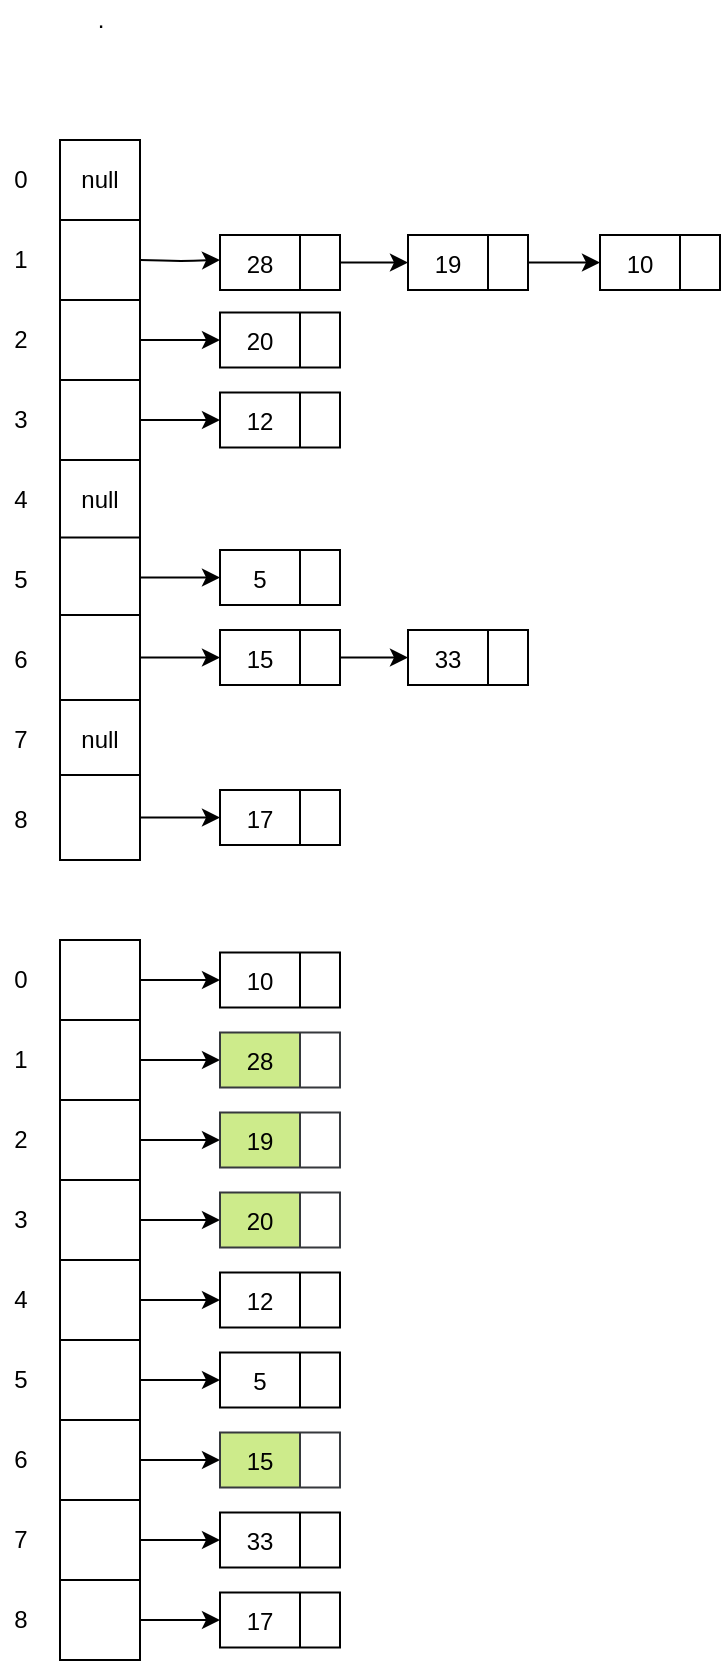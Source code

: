 <mxfile version="13.7.3" type="github">
  <diagram id="G9ClYqDsk0nMHyHUow-L" name="Page-1">
    <mxGraphModel dx="868" dy="428" grid="1" gridSize="10" guides="1" tooltips="1" connect="1" arrows="1" fold="1" page="1" pageScale="1" pageWidth="827" pageHeight="1169" math="0" shadow="0">
      <root>
        <mxCell id="0" />
        <mxCell id="1" parent="0" />
        <mxCell id="xWz8oCQroHI2pErNYsCc-118" value="" style="edgeStyle=orthogonalEdgeStyle;curved=0;rounded=1;sketch=0;orthogonalLoop=1;jettySize=auto;html=1;" edge="1" parent="1">
          <mxGeometry relative="1" as="geometry">
            <mxPoint x="280" y="420" as="sourcePoint" />
            <mxPoint x="320" y="420" as="targetPoint" />
          </mxGeometry>
        </mxCell>
        <mxCell id="xWz8oCQroHI2pErNYsCc-103" value="1" style="text;html=1;align=center;verticalAlign=middle;resizable=0;points=[];autosize=1;" vertex="1" parent="1">
          <mxGeometry x="210" y="410" width="20" height="20" as="geometry" />
        </mxCell>
        <mxCell id="xWz8oCQroHI2pErNYsCc-105" value="2" style="text;html=1;align=center;verticalAlign=middle;resizable=0;points=[];autosize=1;" vertex="1" parent="1">
          <mxGeometry x="210" y="450" width="20" height="20" as="geometry" />
        </mxCell>
        <mxCell id="xWz8oCQroHI2pErNYsCc-106" value="3" style="text;html=1;align=center;verticalAlign=middle;resizable=0;points=[];autosize=1;" vertex="1" parent="1">
          <mxGeometry x="210" y="490" width="20" height="20" as="geometry" />
        </mxCell>
        <mxCell id="xWz8oCQroHI2pErNYsCc-107" value="0" style="text;html=1;align=center;verticalAlign=middle;resizable=0;points=[];autosize=1;" vertex="1" parent="1">
          <mxGeometry x="210" y="370" width="20" height="20" as="geometry" />
        </mxCell>
        <mxCell id="xWz8oCQroHI2pErNYsCc-108" value="4" style="text;html=1;align=center;verticalAlign=middle;resizable=0;points=[];autosize=1;" vertex="1" parent="1">
          <mxGeometry x="210" y="530" width="20" height="20" as="geometry" />
        </mxCell>
        <mxCell id="xWz8oCQroHI2pErNYsCc-109" value="5" style="text;html=1;align=center;verticalAlign=middle;resizable=0;points=[];autosize=1;" vertex="1" parent="1">
          <mxGeometry x="210" y="570" width="20" height="20" as="geometry" />
        </mxCell>
        <mxCell id="xWz8oCQroHI2pErNYsCc-110" value="6" style="text;html=1;align=center;verticalAlign=middle;resizable=0;points=[];autosize=1;" vertex="1" parent="1">
          <mxGeometry x="210" y="610" width="20" height="20" as="geometry" />
        </mxCell>
        <mxCell id="xWz8oCQroHI2pErNYsCc-111" value="7" style="text;html=1;align=center;verticalAlign=middle;resizable=0;points=[];autosize=1;" vertex="1" parent="1">
          <mxGeometry x="210" y="650" width="20" height="20" as="geometry" />
        </mxCell>
        <mxCell id="xWz8oCQroHI2pErNYsCc-112" value="8" style="text;html=1;align=center;verticalAlign=middle;resizable=0;points=[];autosize=1;" vertex="1" parent="1">
          <mxGeometry x="210" y="690" width="20" height="20" as="geometry" />
        </mxCell>
        <mxCell id="xWz8oCQroHI2pErNYsCc-133" style="edgeStyle=orthogonalEdgeStyle;curved=0;rounded=1;sketch=0;orthogonalLoop=1;jettySize=auto;html=1;exitX=0.5;exitY=1;exitDx=0;exitDy=0;" edge="1" parent="1">
          <mxGeometry relative="1" as="geometry">
            <mxPoint x="360" y="435" as="sourcePoint" />
            <mxPoint x="360" y="435" as="targetPoint" />
          </mxGeometry>
        </mxCell>
        <mxCell id="xWz8oCQroHI2pErNYsCc-137" style="edgeStyle=orthogonalEdgeStyle;curved=0;rounded=1;sketch=0;orthogonalLoop=1;jettySize=auto;html=1;exitX=0.5;exitY=1;exitDx=0;exitDy=0;" edge="1" parent="1">
          <mxGeometry relative="1" as="geometry">
            <mxPoint x="360" y="473.75" as="sourcePoint" />
            <mxPoint x="360" y="473.75" as="targetPoint" />
          </mxGeometry>
        </mxCell>
        <mxCell id="xWz8oCQroHI2pErNYsCc-229" value="28" style="swimlane;fontStyle=0;childLayout=stackLayout;horizontal=1;startSize=40;fillColor=#ffffff;horizontalStack=0;resizeParent=1;resizeParentMax=0;resizeLast=0;collapsible=0;marginBottom=0;swimlaneFillColor=#ffffff;rounded=0;sketch=0;direction=south;" vertex="1" parent="1">
          <mxGeometry x="320" y="407.5" width="60" height="27.5" as="geometry" />
        </mxCell>
        <mxCell id="xWz8oCQroHI2pErNYsCc-291" style="edgeStyle=orthogonalEdgeStyle;curved=0;rounded=1;sketch=0;orthogonalLoop=1;jettySize=auto;html=1;entryX=0.5;entryY=0;entryDx=0;entryDy=0;" edge="1" parent="1" source="xWz8oCQroHI2pErNYsCc-231" target="xWz8oCQroHI2pErNYsCc-234">
          <mxGeometry relative="1" as="geometry" />
        </mxCell>
        <mxCell id="xWz8oCQroHI2pErNYsCc-231" value="19" style="swimlane;fontStyle=0;childLayout=stackLayout;horizontal=1;startSize=40;fillColor=#ffffff;horizontalStack=0;resizeParent=1;resizeParentMax=0;resizeLast=0;collapsible=0;marginBottom=0;swimlaneFillColor=#ffffff;rounded=0;sketch=0;direction=north;" vertex="1" parent="1">
          <mxGeometry x="414" y="407.5" width="60" height="27.5" as="geometry" />
        </mxCell>
        <mxCell id="xWz8oCQroHI2pErNYsCc-234" value="10" style="swimlane;fontStyle=0;childLayout=stackLayout;horizontal=1;startSize=40;fillColor=#ffffff;horizontalStack=0;resizeParent=1;resizeParentMax=0;resizeLast=0;collapsible=0;marginBottom=0;swimlaneFillColor=#ffffff;rounded=0;sketch=0;direction=north;" vertex="1" parent="1">
          <mxGeometry x="510" y="407.5" width="60" height="27.5" as="geometry" />
        </mxCell>
        <mxCell id="xWz8oCQroHI2pErNYsCc-238" value="20" style="swimlane;fontStyle=0;childLayout=stackLayout;horizontal=1;startSize=40;fillColor=#ffffff;horizontalStack=0;resizeParent=1;resizeParentMax=0;resizeLast=0;collapsible=0;marginBottom=0;swimlaneFillColor=#ffffff;rounded=0;sketch=0;direction=north;" vertex="1" parent="1">
          <mxGeometry x="320" y="446.25" width="60" height="27.5" as="geometry" />
        </mxCell>
        <mxCell id="xWz8oCQroHI2pErNYsCc-242" value="12" style="swimlane;fontStyle=0;childLayout=stackLayout;horizontal=1;startSize=40;fillColor=#ffffff;horizontalStack=0;resizeParent=1;resizeParentMax=0;resizeLast=0;collapsible=0;marginBottom=0;swimlaneFillColor=#ffffff;rounded=0;sketch=0;direction=north;" vertex="1" parent="1">
          <mxGeometry x="320" y="486.25" width="60" height="27.5" as="geometry" />
        </mxCell>
        <mxCell id="xWz8oCQroHI2pErNYsCc-246" value="5" style="swimlane;fontStyle=0;childLayout=stackLayout;horizontal=1;startSize=40;fillColor=#ffffff;horizontalStack=0;resizeParent=1;resizeParentMax=0;resizeLast=0;collapsible=0;marginBottom=0;swimlaneFillColor=#ffffff;rounded=0;sketch=0;direction=north;" vertex="1" parent="1">
          <mxGeometry x="320" y="565" width="60" height="27.5" as="geometry" />
        </mxCell>
        <mxCell id="xWz8oCQroHI2pErNYsCc-296" style="edgeStyle=orthogonalEdgeStyle;curved=0;rounded=1;sketch=0;orthogonalLoop=1;jettySize=auto;html=1;entryX=0.5;entryY=0;entryDx=0;entryDy=0;" edge="1" parent="1" source="xWz8oCQroHI2pErNYsCc-247" target="xWz8oCQroHI2pErNYsCc-248">
          <mxGeometry relative="1" as="geometry" />
        </mxCell>
        <mxCell id="xWz8oCQroHI2pErNYsCc-247" value="15" style="swimlane;fontStyle=0;childLayout=stackLayout;horizontal=1;startSize=40;fillColor=#ffffff;horizontalStack=0;resizeParent=1;resizeParentMax=0;resizeLast=0;collapsible=0;marginBottom=0;swimlaneFillColor=#ffffff;rounded=0;sketch=0;direction=north;" vertex="1" parent="1">
          <mxGeometry x="320" y="605" width="60" height="27.5" as="geometry" />
        </mxCell>
        <mxCell id="xWz8oCQroHI2pErNYsCc-248" value="33" style="swimlane;fontStyle=0;childLayout=stackLayout;horizontal=1;startSize=40;fillColor=#ffffff;horizontalStack=0;resizeParent=1;resizeParentMax=0;resizeLast=0;collapsible=0;marginBottom=0;swimlaneFillColor=#ffffff;rounded=0;sketch=0;direction=north;" vertex="1" parent="1">
          <mxGeometry x="414" y="605" width="60" height="27.5" as="geometry" />
        </mxCell>
        <mxCell id="xWz8oCQroHI2pErNYsCc-173" value="0" style="text;html=1;align=center;verticalAlign=middle;resizable=0;points=[];autosize=1;" vertex="1" parent="1">
          <mxGeometry x="210" y="770" width="20" height="20" as="geometry" />
        </mxCell>
        <mxCell id="xWz8oCQroHI2pErNYsCc-174" value="1" style="text;html=1;align=center;verticalAlign=middle;resizable=0;points=[];autosize=1;" vertex="1" parent="1">
          <mxGeometry x="210" y="810" width="20" height="20" as="geometry" />
        </mxCell>
        <mxCell id="xWz8oCQroHI2pErNYsCc-175" value="2" style="text;html=1;align=center;verticalAlign=middle;resizable=0;points=[];autosize=1;" vertex="1" parent="1">
          <mxGeometry x="210" y="850" width="20" height="20" as="geometry" />
        </mxCell>
        <mxCell id="xWz8oCQroHI2pErNYsCc-176" value="3" style="text;html=1;align=center;verticalAlign=middle;resizable=0;points=[];autosize=1;" vertex="1" parent="1">
          <mxGeometry x="210" y="890" width="20" height="20" as="geometry" />
        </mxCell>
        <mxCell id="xWz8oCQroHI2pErNYsCc-177" value="4" style="text;html=1;align=center;verticalAlign=middle;resizable=0;points=[];autosize=1;" vertex="1" parent="1">
          <mxGeometry x="210" y="930" width="20" height="20" as="geometry" />
        </mxCell>
        <mxCell id="xWz8oCQroHI2pErNYsCc-178" value="5" style="text;html=1;align=center;verticalAlign=middle;resizable=0;points=[];autosize=1;" vertex="1" parent="1">
          <mxGeometry x="210" y="970" width="20" height="20" as="geometry" />
        </mxCell>
        <mxCell id="xWz8oCQroHI2pErNYsCc-180" value="6" style="text;html=1;align=center;verticalAlign=middle;resizable=0;points=[];autosize=1;" vertex="1" parent="1">
          <mxGeometry x="210" y="1010" width="20" height="20" as="geometry" />
        </mxCell>
        <mxCell id="xWz8oCQroHI2pErNYsCc-181" value="7" style="text;html=1;align=center;verticalAlign=middle;resizable=0;points=[];autosize=1;" vertex="1" parent="1">
          <mxGeometry x="210" y="1050" width="20" height="20" as="geometry" />
        </mxCell>
        <mxCell id="xWz8oCQroHI2pErNYsCc-182" value="8" style="text;html=1;align=center;verticalAlign=middle;resizable=0;points=[];autosize=1;" vertex="1" parent="1">
          <mxGeometry x="210" y="1090" width="20" height="20" as="geometry" />
        </mxCell>
        <mxCell id="xWz8oCQroHI2pErNYsCc-212" value="" style="edgeStyle=orthogonalEdgeStyle;curved=0;rounded=1;sketch=0;orthogonalLoop=1;jettySize=auto;html=1;" edge="1" parent="1" source="xWz8oCQroHI2pErNYsCc-213" target="xWz8oCQroHI2pErNYsCc-215">
          <mxGeometry relative="1" as="geometry" />
        </mxCell>
        <mxCell id="xWz8oCQroHI2pErNYsCc-213" value="null" style="rounded=0;whiteSpace=wrap;html=1;sketch=0;" vertex="1" parent="1">
          <mxGeometry x="240" y="360" width="40" height="40" as="geometry" />
        </mxCell>
        <mxCell id="xWz8oCQroHI2pErNYsCc-214" value="" style="edgeStyle=orthogonalEdgeStyle;curved=0;rounded=1;sketch=0;orthogonalLoop=1;jettySize=auto;html=1;" edge="1" parent="1" source="xWz8oCQroHI2pErNYsCc-215" target="xWz8oCQroHI2pErNYsCc-217">
          <mxGeometry relative="1" as="geometry" />
        </mxCell>
        <mxCell id="xWz8oCQroHI2pErNYsCc-215" value="" style="rounded=0;whiteSpace=wrap;html=1;sketch=0;" vertex="1" parent="1">
          <mxGeometry x="240" y="400" width="40" height="40" as="geometry" />
        </mxCell>
        <mxCell id="xWz8oCQroHI2pErNYsCc-216" value="" style="edgeStyle=orthogonalEdgeStyle;curved=0;rounded=1;sketch=0;orthogonalLoop=1;jettySize=auto;html=1;" edge="1" parent="1" source="xWz8oCQroHI2pErNYsCc-217" target="xWz8oCQroHI2pErNYsCc-219">
          <mxGeometry relative="1" as="geometry" />
        </mxCell>
        <mxCell id="xWz8oCQroHI2pErNYsCc-289" style="edgeStyle=orthogonalEdgeStyle;curved=0;rounded=1;sketch=0;orthogonalLoop=1;jettySize=auto;html=1;entryX=0.5;entryY=0;entryDx=0;entryDy=0;" edge="1" parent="1" source="xWz8oCQroHI2pErNYsCc-217" target="xWz8oCQroHI2pErNYsCc-238">
          <mxGeometry relative="1" as="geometry" />
        </mxCell>
        <mxCell id="xWz8oCQroHI2pErNYsCc-217" value="" style="rounded=0;whiteSpace=wrap;html=1;sketch=0;" vertex="1" parent="1">
          <mxGeometry x="240" y="440" width="40" height="40" as="geometry" />
        </mxCell>
        <mxCell id="xWz8oCQroHI2pErNYsCc-218" value="" style="edgeStyle=orthogonalEdgeStyle;curved=0;rounded=1;sketch=0;orthogonalLoop=1;jettySize=auto;html=1;" edge="1" parent="1" source="xWz8oCQroHI2pErNYsCc-219" target="xWz8oCQroHI2pErNYsCc-221">
          <mxGeometry relative="1" as="geometry" />
        </mxCell>
        <mxCell id="xWz8oCQroHI2pErNYsCc-292" style="edgeStyle=orthogonalEdgeStyle;curved=0;rounded=1;sketch=0;orthogonalLoop=1;jettySize=auto;html=1;entryX=0.5;entryY=0;entryDx=0;entryDy=0;" edge="1" parent="1" source="xWz8oCQroHI2pErNYsCc-219" target="xWz8oCQroHI2pErNYsCc-242">
          <mxGeometry relative="1" as="geometry" />
        </mxCell>
        <mxCell id="xWz8oCQroHI2pErNYsCc-219" value="" style="rounded=0;whiteSpace=wrap;html=1;sketch=0;" vertex="1" parent="1">
          <mxGeometry x="240" y="480" width="40" height="40" as="geometry" />
        </mxCell>
        <mxCell id="xWz8oCQroHI2pErNYsCc-220" value="" style="edgeStyle=orthogonalEdgeStyle;curved=0;rounded=1;sketch=0;orthogonalLoop=1;jettySize=auto;html=1;" edge="1" parent="1" source="xWz8oCQroHI2pErNYsCc-221" target="xWz8oCQroHI2pErNYsCc-223">
          <mxGeometry relative="1" as="geometry" />
        </mxCell>
        <mxCell id="xWz8oCQroHI2pErNYsCc-221" value="null" style="rounded=0;whiteSpace=wrap;html=1;sketch=0;" vertex="1" parent="1">
          <mxGeometry x="240" y="520" width="40" height="40" as="geometry" />
        </mxCell>
        <mxCell id="xWz8oCQroHI2pErNYsCc-222" value="" style="edgeStyle=orthogonalEdgeStyle;curved=0;rounded=1;sketch=0;orthogonalLoop=1;jettySize=auto;html=1;" edge="1" parent="1" source="xWz8oCQroHI2pErNYsCc-223" target="xWz8oCQroHI2pErNYsCc-225">
          <mxGeometry relative="1" as="geometry" />
        </mxCell>
        <mxCell id="xWz8oCQroHI2pErNYsCc-293" style="edgeStyle=orthogonalEdgeStyle;curved=0;rounded=1;sketch=0;orthogonalLoop=1;jettySize=auto;html=1;entryX=0.5;entryY=0;entryDx=0;entryDy=0;" edge="1" parent="1" source="xWz8oCQroHI2pErNYsCc-223" target="xWz8oCQroHI2pErNYsCc-246">
          <mxGeometry relative="1" as="geometry" />
        </mxCell>
        <mxCell id="xWz8oCQroHI2pErNYsCc-223" value="" style="rounded=0;whiteSpace=wrap;html=1;sketch=0;" vertex="1" parent="1">
          <mxGeometry x="240" y="558.75" width="40" height="40" as="geometry" />
        </mxCell>
        <mxCell id="xWz8oCQroHI2pErNYsCc-224" value="" style="edgeStyle=orthogonalEdgeStyle;curved=0;rounded=1;sketch=0;orthogonalLoop=1;jettySize=auto;html=1;" edge="1" parent="1" source="xWz8oCQroHI2pErNYsCc-225" target="xWz8oCQroHI2pErNYsCc-227">
          <mxGeometry relative="1" as="geometry" />
        </mxCell>
        <mxCell id="xWz8oCQroHI2pErNYsCc-294" style="edgeStyle=orthogonalEdgeStyle;curved=0;rounded=1;sketch=0;orthogonalLoop=1;jettySize=auto;html=1;entryX=0.5;entryY=0;entryDx=0;entryDy=0;" edge="1" parent="1" source="xWz8oCQroHI2pErNYsCc-225" target="xWz8oCQroHI2pErNYsCc-247">
          <mxGeometry relative="1" as="geometry" />
        </mxCell>
        <mxCell id="xWz8oCQroHI2pErNYsCc-225" value="" style="rounded=0;whiteSpace=wrap;html=1;sketch=0;" vertex="1" parent="1">
          <mxGeometry x="240" y="597.5" width="40" height="42.5" as="geometry" />
        </mxCell>
        <mxCell id="xWz8oCQroHI2pErNYsCc-226" value="" style="edgeStyle=orthogonalEdgeStyle;curved=0;rounded=1;sketch=0;orthogonalLoop=1;jettySize=auto;html=1;" edge="1" parent="1" source="xWz8oCQroHI2pErNYsCc-227" target="xWz8oCQroHI2pErNYsCc-228">
          <mxGeometry relative="1" as="geometry" />
        </mxCell>
        <mxCell id="xWz8oCQroHI2pErNYsCc-227" value="null" style="rounded=0;whiteSpace=wrap;html=1;sketch=0;" vertex="1" parent="1">
          <mxGeometry x="240" y="640" width="40" height="40" as="geometry" />
        </mxCell>
        <mxCell id="xWz8oCQroHI2pErNYsCc-295" style="edgeStyle=orthogonalEdgeStyle;curved=0;rounded=1;sketch=0;orthogonalLoop=1;jettySize=auto;html=1;entryX=0.5;entryY=0;entryDx=0;entryDy=0;" edge="1" parent="1" source="xWz8oCQroHI2pErNYsCc-228" target="xWz8oCQroHI2pErNYsCc-250">
          <mxGeometry relative="1" as="geometry" />
        </mxCell>
        <mxCell id="xWz8oCQroHI2pErNYsCc-228" value="" style="rounded=0;whiteSpace=wrap;html=1;sketch=0;" vertex="1" parent="1">
          <mxGeometry x="240" y="677.5" width="40" height="42.5" as="geometry" />
        </mxCell>
        <mxCell id="xWz8oCQroHI2pErNYsCc-290" style="edgeStyle=orthogonalEdgeStyle;curved=0;rounded=1;sketch=0;orthogonalLoop=1;jettySize=auto;html=1;entryX=0.5;entryY=0;entryDx=0;entryDy=0;" edge="1" parent="1" source="xWz8oCQroHI2pErNYsCc-236" target="xWz8oCQroHI2pErNYsCc-231">
          <mxGeometry relative="1" as="geometry" />
        </mxCell>
        <mxCell id="xWz8oCQroHI2pErNYsCc-236" value="28" style="swimlane;fontStyle=0;childLayout=stackLayout;horizontal=1;startSize=40;fillColor=#ffffff;horizontalStack=0;resizeParent=1;resizeParentMax=0;resizeLast=0;collapsible=0;marginBottom=0;swimlaneFillColor=#ffffff;rounded=0;sketch=0;direction=north;" vertex="1" parent="1">
          <mxGeometry x="320" y="407.5" width="60" height="27.5" as="geometry" />
        </mxCell>
        <mxCell id="xWz8oCQroHI2pErNYsCc-250" value="17" style="swimlane;fontStyle=0;childLayout=stackLayout;horizontal=1;startSize=40;fillColor=#ffffff;horizontalStack=0;resizeParent=1;resizeParentMax=0;resizeLast=0;collapsible=0;marginBottom=0;swimlaneFillColor=#ffffff;rounded=0;sketch=0;direction=north;" vertex="1" parent="1">
          <mxGeometry x="320" y="685" width="60" height="27.5" as="geometry" />
        </mxCell>
        <mxCell id="xWz8oCQroHI2pErNYsCc-263" value="" style="edgeStyle=orthogonalEdgeStyle;curved=0;rounded=1;sketch=0;orthogonalLoop=1;jettySize=auto;html=1;" edge="1" parent="1" source="xWz8oCQroHI2pErNYsCc-264" target="xWz8oCQroHI2pErNYsCc-266">
          <mxGeometry relative="1" as="geometry" />
        </mxCell>
        <mxCell id="xWz8oCQroHI2pErNYsCc-305" style="edgeStyle=orthogonalEdgeStyle;curved=0;rounded=1;sketch=0;orthogonalLoop=1;jettySize=auto;html=1;entryX=0.5;entryY=0;entryDx=0;entryDy=0;" edge="1" parent="1" source="xWz8oCQroHI2pErNYsCc-264" target="xWz8oCQroHI2pErNYsCc-280">
          <mxGeometry relative="1" as="geometry" />
        </mxCell>
        <mxCell id="xWz8oCQroHI2pErNYsCc-264" value="" style="rounded=0;whiteSpace=wrap;html=1;sketch=0;" vertex="1" parent="1">
          <mxGeometry x="240" y="760" width="40" height="40" as="geometry" />
        </mxCell>
        <mxCell id="xWz8oCQroHI2pErNYsCc-265" value="" style="edgeStyle=orthogonalEdgeStyle;curved=0;rounded=1;sketch=0;orthogonalLoop=1;jettySize=auto;html=1;" edge="1" parent="1" source="xWz8oCQroHI2pErNYsCc-266" target="xWz8oCQroHI2pErNYsCc-268">
          <mxGeometry relative="1" as="geometry" />
        </mxCell>
        <mxCell id="xWz8oCQroHI2pErNYsCc-306" style="edgeStyle=orthogonalEdgeStyle;curved=0;rounded=1;sketch=0;orthogonalLoop=1;jettySize=auto;html=1;entryX=0.5;entryY=0;entryDx=0;entryDy=0;" edge="1" parent="1" source="xWz8oCQroHI2pErNYsCc-266" target="xWz8oCQroHI2pErNYsCc-281">
          <mxGeometry relative="1" as="geometry" />
        </mxCell>
        <mxCell id="xWz8oCQroHI2pErNYsCc-266" value="" style="rounded=0;whiteSpace=wrap;html=1;sketch=0;" vertex="1" parent="1">
          <mxGeometry x="240" y="800" width="40" height="40" as="geometry" />
        </mxCell>
        <mxCell id="xWz8oCQroHI2pErNYsCc-267" value="" style="edgeStyle=orthogonalEdgeStyle;curved=0;rounded=1;sketch=0;orthogonalLoop=1;jettySize=auto;html=1;" edge="1" parent="1" source="xWz8oCQroHI2pErNYsCc-268" target="xWz8oCQroHI2pErNYsCc-270">
          <mxGeometry relative="1" as="geometry" />
        </mxCell>
        <mxCell id="xWz8oCQroHI2pErNYsCc-307" style="edgeStyle=orthogonalEdgeStyle;curved=0;rounded=1;sketch=0;orthogonalLoop=1;jettySize=auto;html=1;entryX=0.5;entryY=0;entryDx=0;entryDy=0;" edge="1" parent="1" source="xWz8oCQroHI2pErNYsCc-268" target="xWz8oCQroHI2pErNYsCc-282">
          <mxGeometry relative="1" as="geometry" />
        </mxCell>
        <mxCell id="xWz8oCQroHI2pErNYsCc-268" value="" style="rounded=0;whiteSpace=wrap;html=1;sketch=0;" vertex="1" parent="1">
          <mxGeometry x="240" y="840" width="40" height="40" as="geometry" />
        </mxCell>
        <mxCell id="xWz8oCQroHI2pErNYsCc-269" value="" style="edgeStyle=orthogonalEdgeStyle;curved=0;rounded=1;sketch=0;orthogonalLoop=1;jettySize=auto;html=1;" edge="1" parent="1" source="xWz8oCQroHI2pErNYsCc-270" target="xWz8oCQroHI2pErNYsCc-272">
          <mxGeometry relative="1" as="geometry" />
        </mxCell>
        <mxCell id="xWz8oCQroHI2pErNYsCc-308" style="edgeStyle=orthogonalEdgeStyle;curved=0;rounded=1;sketch=0;orthogonalLoop=1;jettySize=auto;html=1;entryX=0.5;entryY=0;entryDx=0;entryDy=0;" edge="1" parent="1" source="xWz8oCQroHI2pErNYsCc-270" target="xWz8oCQroHI2pErNYsCc-283">
          <mxGeometry relative="1" as="geometry" />
        </mxCell>
        <mxCell id="xWz8oCQroHI2pErNYsCc-270" value="" style="rounded=0;whiteSpace=wrap;html=1;sketch=0;" vertex="1" parent="1">
          <mxGeometry x="240" y="880" width="40" height="40" as="geometry" />
        </mxCell>
        <mxCell id="xWz8oCQroHI2pErNYsCc-271" value="" style="edgeStyle=orthogonalEdgeStyle;curved=0;rounded=1;sketch=0;orthogonalLoop=1;jettySize=auto;html=1;" edge="1" parent="1" source="xWz8oCQroHI2pErNYsCc-272" target="xWz8oCQroHI2pErNYsCc-274">
          <mxGeometry relative="1" as="geometry" />
        </mxCell>
        <mxCell id="xWz8oCQroHI2pErNYsCc-309" style="edgeStyle=orthogonalEdgeStyle;curved=0;rounded=1;sketch=0;orthogonalLoop=1;jettySize=auto;html=1;entryX=0.5;entryY=0;entryDx=0;entryDy=0;" edge="1" parent="1" source="xWz8oCQroHI2pErNYsCc-272" target="xWz8oCQroHI2pErNYsCc-284">
          <mxGeometry relative="1" as="geometry" />
        </mxCell>
        <mxCell id="xWz8oCQroHI2pErNYsCc-272" value="" style="rounded=0;whiteSpace=wrap;html=1;sketch=0;" vertex="1" parent="1">
          <mxGeometry x="240" y="920" width="40" height="40" as="geometry" />
        </mxCell>
        <mxCell id="xWz8oCQroHI2pErNYsCc-273" value="" style="edgeStyle=orthogonalEdgeStyle;curved=0;rounded=1;sketch=0;orthogonalLoop=1;jettySize=auto;html=1;" edge="1" parent="1" source="xWz8oCQroHI2pErNYsCc-274" target="xWz8oCQroHI2pErNYsCc-276">
          <mxGeometry relative="1" as="geometry" />
        </mxCell>
        <mxCell id="xWz8oCQroHI2pErNYsCc-310" style="edgeStyle=orthogonalEdgeStyle;curved=0;rounded=1;sketch=0;orthogonalLoop=1;jettySize=auto;html=1;entryX=0.5;entryY=0;entryDx=0;entryDy=0;" edge="1" parent="1" source="xWz8oCQroHI2pErNYsCc-274" target="xWz8oCQroHI2pErNYsCc-285">
          <mxGeometry relative="1" as="geometry" />
        </mxCell>
        <mxCell id="xWz8oCQroHI2pErNYsCc-274" value="" style="rounded=0;whiteSpace=wrap;html=1;sketch=0;" vertex="1" parent="1">
          <mxGeometry x="240" y="960" width="40" height="40" as="geometry" />
        </mxCell>
        <mxCell id="xWz8oCQroHI2pErNYsCc-275" value="" style="edgeStyle=orthogonalEdgeStyle;curved=0;rounded=1;sketch=0;orthogonalLoop=1;jettySize=auto;html=1;" edge="1" parent="1" source="xWz8oCQroHI2pErNYsCc-276" target="xWz8oCQroHI2pErNYsCc-278">
          <mxGeometry relative="1" as="geometry" />
        </mxCell>
        <mxCell id="xWz8oCQroHI2pErNYsCc-311" style="edgeStyle=orthogonalEdgeStyle;curved=0;rounded=1;sketch=0;orthogonalLoop=1;jettySize=auto;html=1;entryX=0.5;entryY=0;entryDx=0;entryDy=0;" edge="1" parent="1" source="xWz8oCQroHI2pErNYsCc-276" target="xWz8oCQroHI2pErNYsCc-286">
          <mxGeometry relative="1" as="geometry" />
        </mxCell>
        <mxCell id="xWz8oCQroHI2pErNYsCc-276" value="" style="rounded=0;whiteSpace=wrap;html=1;sketch=0;" vertex="1" parent="1">
          <mxGeometry x="240" y="1000" width="40" height="40" as="geometry" />
        </mxCell>
        <mxCell id="xWz8oCQroHI2pErNYsCc-277" value="" style="edgeStyle=orthogonalEdgeStyle;curved=0;rounded=1;sketch=0;orthogonalLoop=1;jettySize=auto;html=1;" edge="1" parent="1" source="xWz8oCQroHI2pErNYsCc-278" target="xWz8oCQroHI2pErNYsCc-279">
          <mxGeometry relative="1" as="geometry" />
        </mxCell>
        <mxCell id="xWz8oCQroHI2pErNYsCc-312" style="edgeStyle=orthogonalEdgeStyle;curved=0;rounded=1;sketch=0;orthogonalLoop=1;jettySize=auto;html=1;entryX=0.5;entryY=0;entryDx=0;entryDy=0;" edge="1" parent="1" source="xWz8oCQroHI2pErNYsCc-278" target="xWz8oCQroHI2pErNYsCc-287">
          <mxGeometry relative="1" as="geometry" />
        </mxCell>
        <mxCell id="xWz8oCQroHI2pErNYsCc-278" value="" style="rounded=0;whiteSpace=wrap;html=1;sketch=0;" vertex="1" parent="1">
          <mxGeometry x="240" y="1040" width="40" height="40" as="geometry" />
        </mxCell>
        <mxCell id="xWz8oCQroHI2pErNYsCc-313" style="edgeStyle=orthogonalEdgeStyle;curved=0;rounded=1;sketch=0;orthogonalLoop=1;jettySize=auto;html=1;entryX=0.5;entryY=0;entryDx=0;entryDy=0;" edge="1" parent="1" source="xWz8oCQroHI2pErNYsCc-279" target="xWz8oCQroHI2pErNYsCc-288">
          <mxGeometry relative="1" as="geometry" />
        </mxCell>
        <mxCell id="xWz8oCQroHI2pErNYsCc-279" value="" style="rounded=0;whiteSpace=wrap;html=1;sketch=0;" vertex="1" parent="1">
          <mxGeometry x="240" y="1080" width="40" height="40" as="geometry" />
        </mxCell>
        <mxCell id="xWz8oCQroHI2pErNYsCc-280" value="10" style="swimlane;fontStyle=0;childLayout=stackLayout;horizontal=1;startSize=40;fillColor=#ffffff;horizontalStack=0;resizeParent=1;resizeParentMax=0;resizeLast=0;collapsible=0;marginBottom=0;swimlaneFillColor=#ffffff;rounded=0;sketch=0;direction=north;" vertex="1" parent="1">
          <mxGeometry x="320" y="766.25" width="60" height="27.5" as="geometry" />
        </mxCell>
        <mxCell id="xWz8oCQroHI2pErNYsCc-281" value="28" style="swimlane;fontStyle=0;childLayout=stackLayout;horizontal=1;startSize=40;fillColor=#cdeb8b;horizontalStack=0;resizeParent=1;resizeParentMax=0;resizeLast=0;collapsible=0;marginBottom=0;swimlaneFillColor=#ffffff;rounded=0;sketch=0;direction=north;strokeColor=#36393d;" vertex="1" parent="1">
          <mxGeometry x="320" y="806.25" width="60" height="27.5" as="geometry" />
        </mxCell>
        <mxCell id="xWz8oCQroHI2pErNYsCc-282" value="19" style="swimlane;fontStyle=0;childLayout=stackLayout;horizontal=1;startSize=40;fillColor=#cdeb8b;horizontalStack=0;resizeParent=1;resizeParentMax=0;resizeLast=0;collapsible=0;marginBottom=0;swimlaneFillColor=#ffffff;rounded=0;sketch=0;direction=north;strokeColor=#36393d;" vertex="1" parent="1">
          <mxGeometry x="320" y="846.25" width="60" height="27.5" as="geometry" />
        </mxCell>
        <mxCell id="xWz8oCQroHI2pErNYsCc-283" value="20" style="swimlane;fontStyle=0;childLayout=stackLayout;horizontal=1;startSize=40;fillColor=#cdeb8b;horizontalStack=0;resizeParent=1;resizeParentMax=0;resizeLast=0;collapsible=0;marginBottom=0;swimlaneFillColor=#ffffff;rounded=0;sketch=0;direction=north;strokeColor=#36393d;" vertex="1" parent="1">
          <mxGeometry x="320" y="886.25" width="60" height="27.5" as="geometry" />
        </mxCell>
        <mxCell id="xWz8oCQroHI2pErNYsCc-284" value="12" style="swimlane;fontStyle=0;childLayout=stackLayout;horizontal=1;startSize=40;fillColor=#ffffff;horizontalStack=0;resizeParent=1;resizeParentMax=0;resizeLast=0;collapsible=0;marginBottom=0;swimlaneFillColor=#ffffff;rounded=0;sketch=0;direction=north;" vertex="1" parent="1">
          <mxGeometry x="320" y="926.25" width="60" height="27.5" as="geometry" />
        </mxCell>
        <mxCell id="xWz8oCQroHI2pErNYsCc-285" value="5" style="swimlane;fontStyle=0;childLayout=stackLayout;horizontal=1;startSize=40;fillColor=#ffffff;horizontalStack=0;resizeParent=1;resizeParentMax=0;resizeLast=0;collapsible=0;marginBottom=0;swimlaneFillColor=#ffffff;rounded=0;sketch=0;direction=north;" vertex="1" parent="1">
          <mxGeometry x="320" y="966.25" width="60" height="27.5" as="geometry" />
        </mxCell>
        <mxCell id="xWz8oCQroHI2pErNYsCc-286" value="15" style="swimlane;fontStyle=0;childLayout=stackLayout;horizontal=1;startSize=40;fillColor=#cdeb8b;horizontalStack=0;resizeParent=1;resizeParentMax=0;resizeLast=0;collapsible=0;marginBottom=0;swimlaneFillColor=#ffffff;rounded=0;sketch=0;direction=north;strokeColor=#36393d;" vertex="1" parent="1">
          <mxGeometry x="320" y="1006.25" width="60" height="27.5" as="geometry" />
        </mxCell>
        <mxCell id="xWz8oCQroHI2pErNYsCc-288" value="17" style="swimlane;fontStyle=0;childLayout=stackLayout;horizontal=1;startSize=40;fillColor=#ffffff;horizontalStack=0;resizeParent=1;resizeParentMax=0;resizeLast=0;collapsible=0;marginBottom=0;swimlaneFillColor=#ffffff;rounded=0;sketch=0;direction=north;" vertex="1" parent="1">
          <mxGeometry x="320" y="1086.25" width="60" height="27.5" as="geometry" />
        </mxCell>
        <mxCell id="xWz8oCQroHI2pErNYsCc-287" value="33" style="swimlane;fontStyle=0;childLayout=stackLayout;horizontal=1;startSize=40;fillColor=#ffffff;horizontalStack=0;resizeParent=1;resizeParentMax=0;resizeLast=0;collapsible=0;marginBottom=0;swimlaneFillColor=#ffffff;rounded=0;sketch=0;direction=north;" vertex="1" parent="1">
          <mxGeometry x="320" y="1046.25" width="60" height="27.5" as="geometry" />
        </mxCell>
        <mxCell id="xWz8oCQroHI2pErNYsCc-316" value="." style="text;html=1;align=center;verticalAlign=middle;resizable=0;points=[];autosize=1;" vertex="1" parent="1">
          <mxGeometry x="250" y="290" width="20" height="20" as="geometry" />
        </mxCell>
      </root>
    </mxGraphModel>
  </diagram>
</mxfile>

